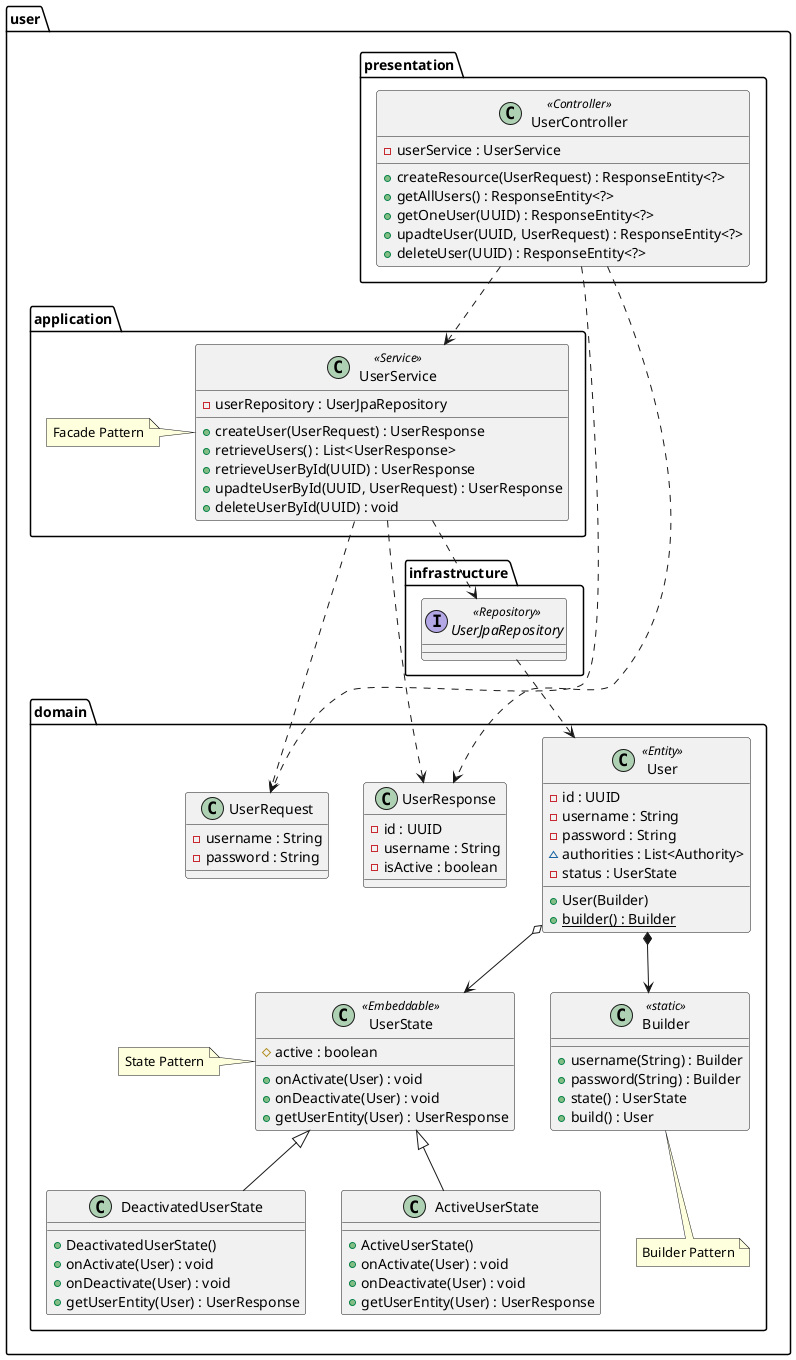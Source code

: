 @startuml user
' !theme resume-light
' !theme cerulean-outline
' !theme sketchy-outline

package user {

  package domain {
    class User <<Entity>> {
      -id : UUID
      -username : String
      -password : String
      ~authorities : List<Authority>
      -status : UserState
      +User(Builder)
      {static} +builder() : Builder
    }

    class Builder <<static>> {
      +username(String) : Builder
      +password(String) : Builder
      +state() : UserState
      +build() : User
    }

    class UserRequest {
      -username : String
      -password : String
    }

    class UserResponse {
      -id : UUID
      -username : String
      -isActive : boolean
    }

    class UserState <<Embeddable>> {
      #active : boolean
      +onActivate(User) : void
      +onDeactivate(User) : void
      +getUserEntity(User) : UserResponse
    }

    class ActiveUserState extends UserState {
      +ActiveUserState()
      +onActivate(User) : void
      +onDeactivate(User) : void
      +getUserEntity(User) : UserResponse
    }

    class DeactivatedUserState extends UserState {
      +DeactivatedUserState()
      +onActivate(User) : void
      +onDeactivate(User) : void
      +getUserEntity(User) : UserResponse
    }

    note bottom of Builder: Builder Pattern
    note left of UserState: State Pattern
  }

  package presentation {
    class UserController <<Controller>> {
      -userService : UserService
      +createResource(UserRequest) : ResponseEntity<?>
      +getAllUsers() : ResponseEntity<?>
      +getOneUser(UUID) : ResponseEntity<?>
      +upadteUser(UUID, UserRequest) : ResponseEntity<?>
      +deleteUser(UUID) : ResponseEntity<?>
    }
  }

  package application {
    class UserService <<Service>> {
      -userRepository : UserJpaRepository
      +createUser(UserRequest) : UserResponse
      +retrieveUsers() : List<UserResponse>
      +retrieveUserById(UUID) : UserResponse
      +upadteUserById(UUID, UserRequest) : UserResponse
      +deleteUserById(UUID) : void
    }

    note "Facade Pattern" as Facade
    Facade -> UserService
  }

  package infrastructure {
    interface UserJpaRepository <<Repository>>
  }

  User *--> Builder
  User o--> UserState

  UserController ..> UserService
  UserService ..> UserJpaRepository

  UserController ..> UserRequest
  UserController ..> UserResponse
  UserService ..> UserRequest
  UserService ..> UserResponse
  UserJpaRepository ..> User
}

@enduml
